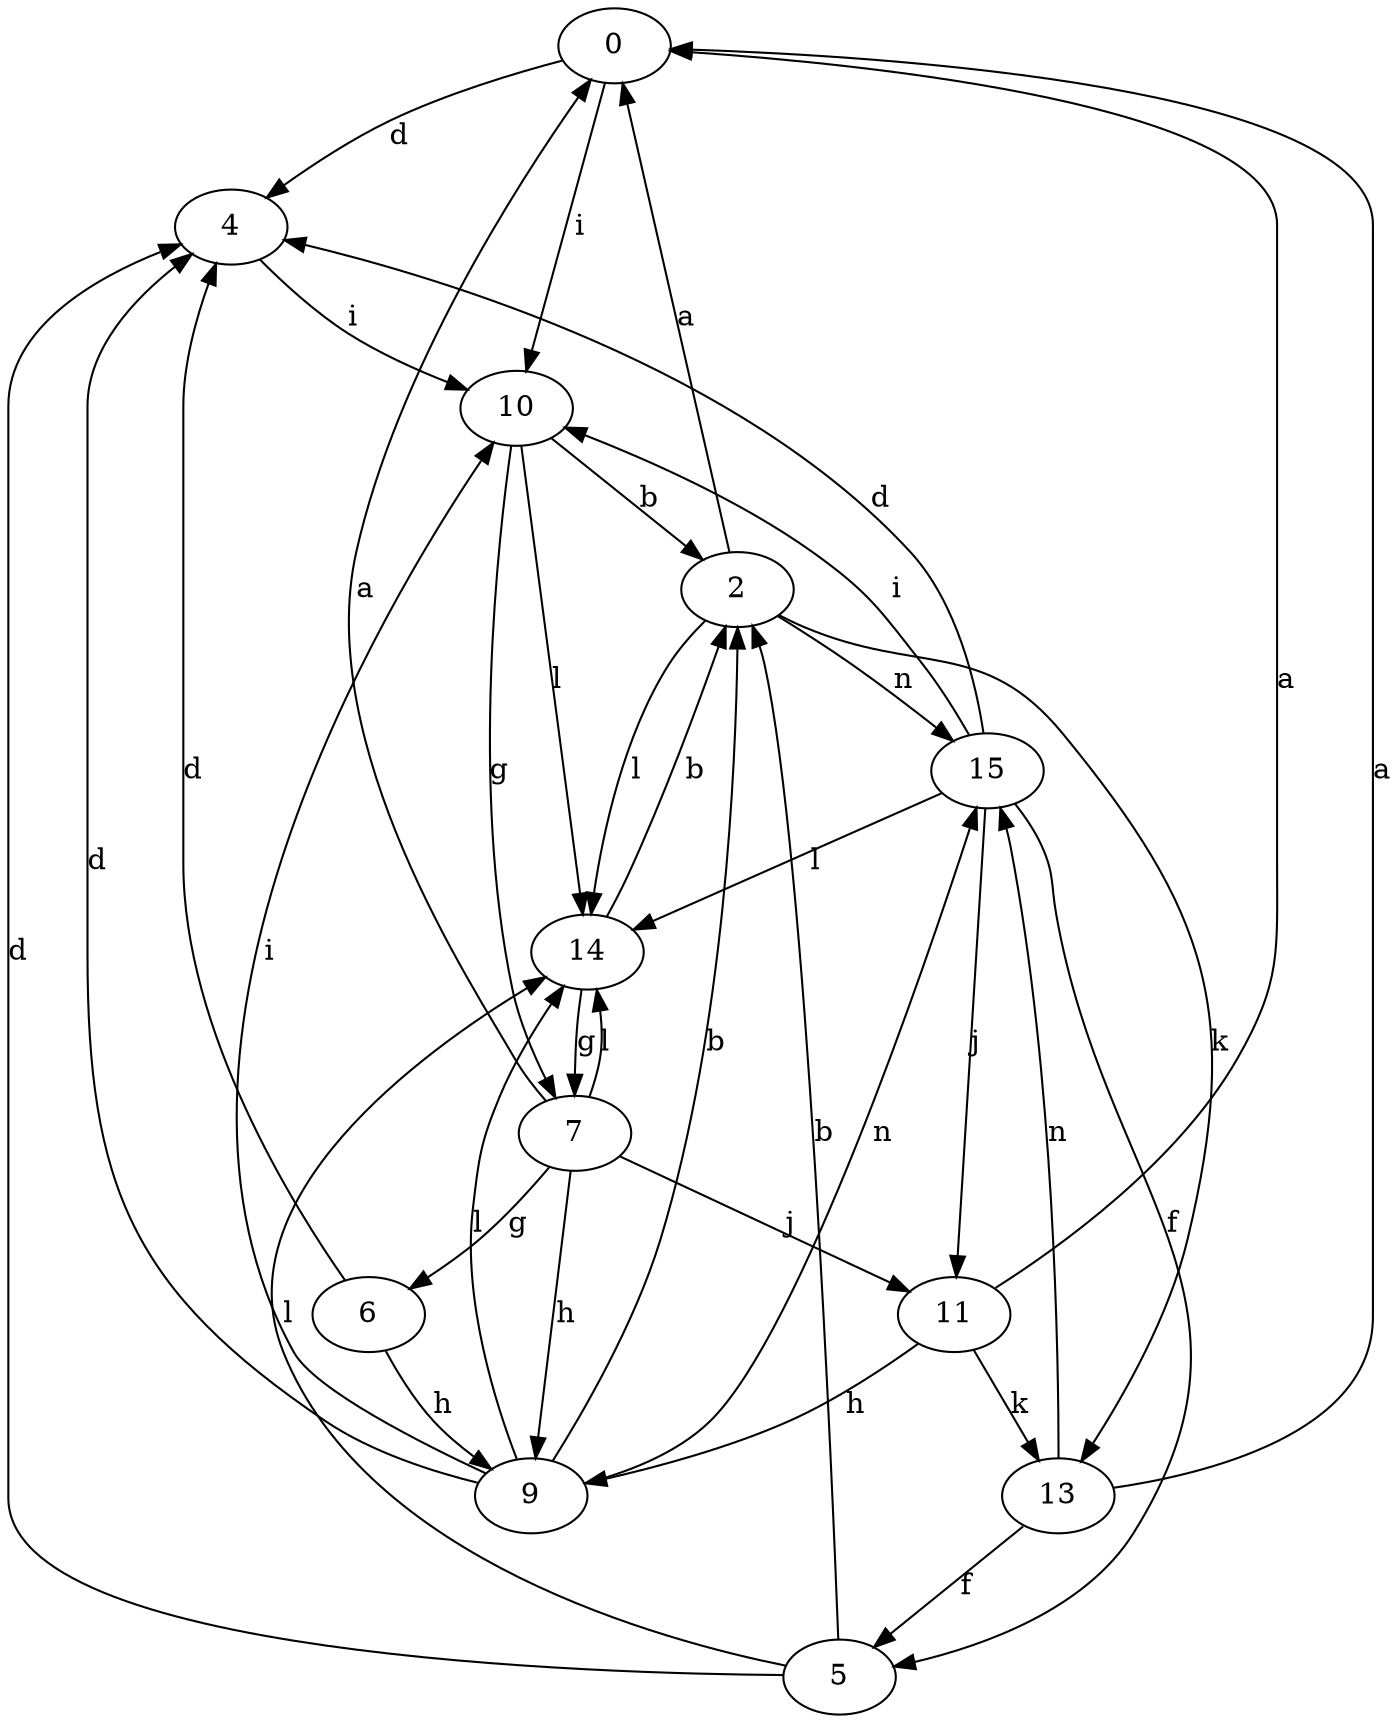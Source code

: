 strict digraph  {
0;
2;
4;
5;
6;
7;
9;
10;
11;
13;
14;
15;
0 -> 4  [label=d];
0 -> 10  [label=i];
2 -> 0  [label=a];
2 -> 13  [label=k];
2 -> 14  [label=l];
2 -> 15  [label=n];
4 -> 10  [label=i];
5 -> 2  [label=b];
5 -> 4  [label=d];
5 -> 14  [label=l];
6 -> 4  [label=d];
6 -> 9  [label=h];
7 -> 0  [label=a];
7 -> 6  [label=g];
7 -> 9  [label=h];
7 -> 11  [label=j];
7 -> 14  [label=l];
9 -> 2  [label=b];
9 -> 4  [label=d];
9 -> 10  [label=i];
9 -> 14  [label=l];
9 -> 15  [label=n];
10 -> 2  [label=b];
10 -> 7  [label=g];
10 -> 14  [label=l];
11 -> 0  [label=a];
11 -> 9  [label=h];
11 -> 13  [label=k];
13 -> 0  [label=a];
13 -> 5  [label=f];
13 -> 15  [label=n];
14 -> 2  [label=b];
14 -> 7  [label=g];
15 -> 4  [label=d];
15 -> 5  [label=f];
15 -> 10  [label=i];
15 -> 11  [label=j];
15 -> 14  [label=l];
}
